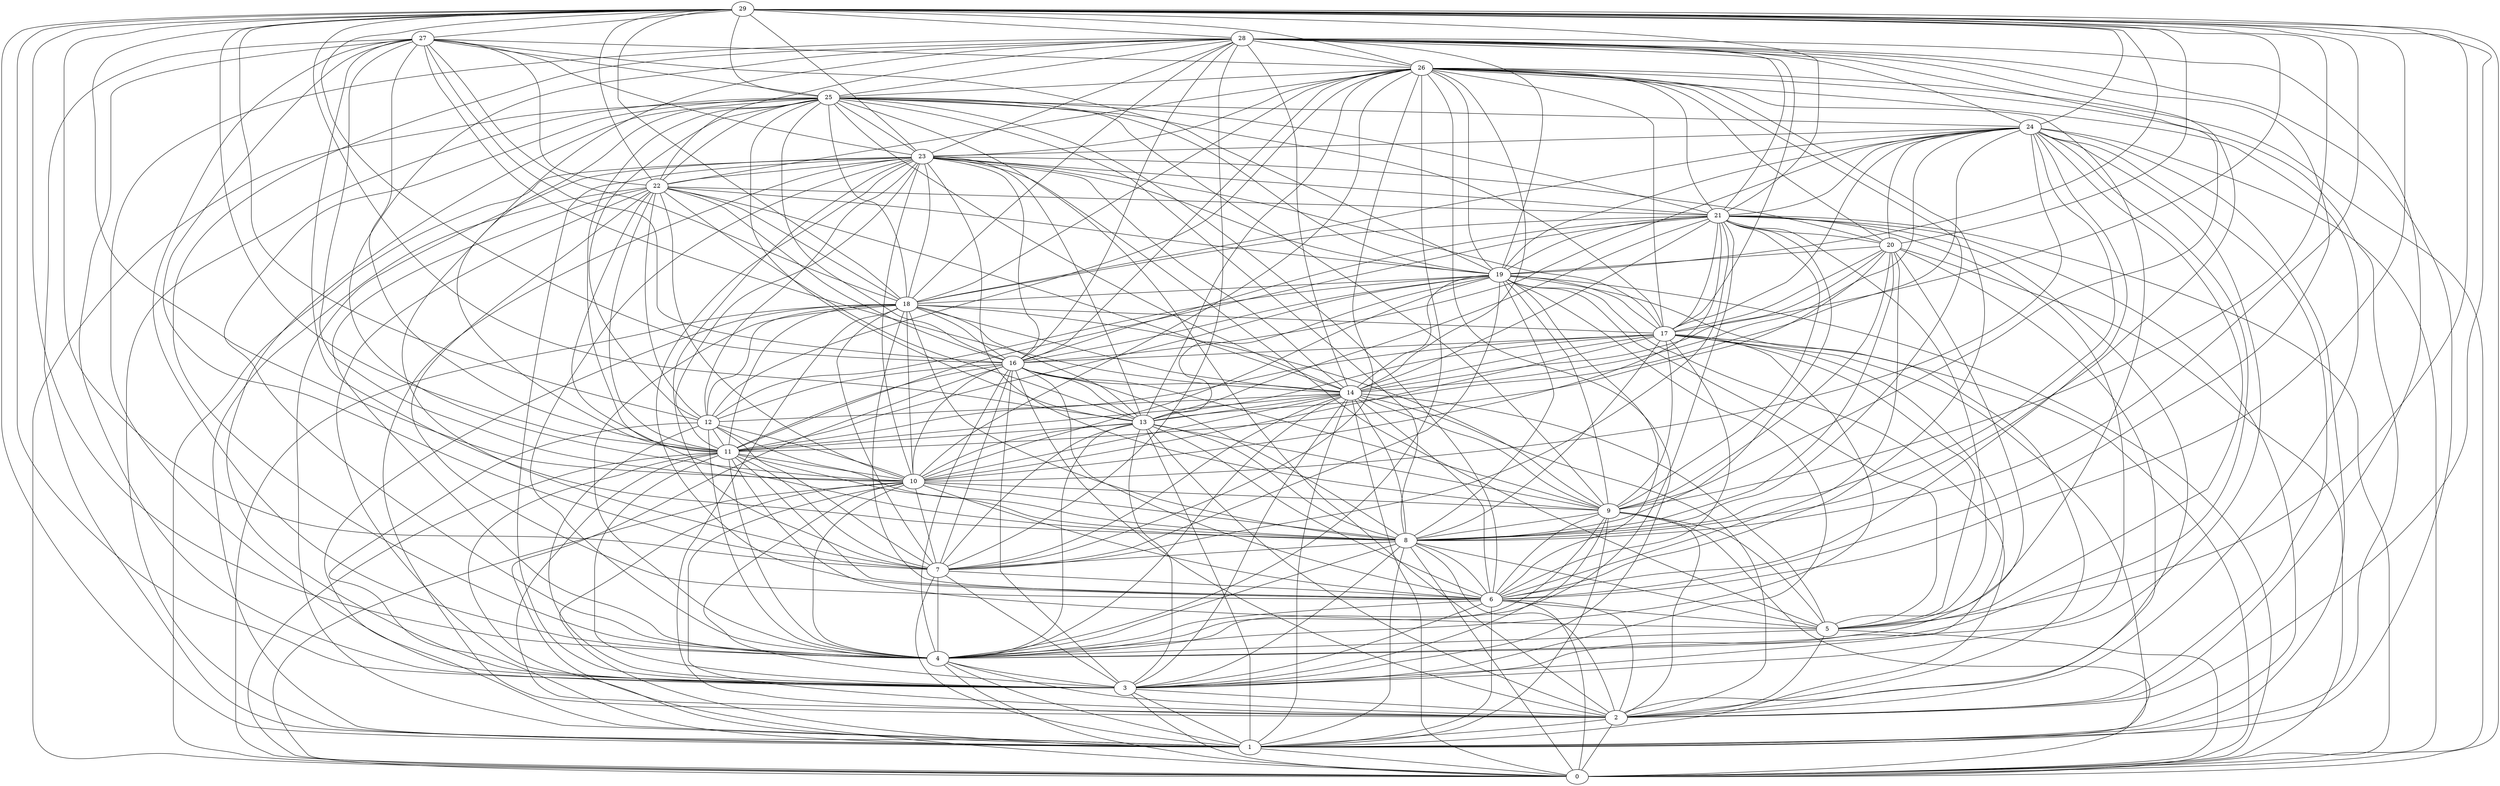 digraph "sensornet-topology" {
label = "";
rankdir="BT";"0"->"1" [arrowhead = "both"] 
"0"->"2" [arrowhead = "both"] 
"0"->"3" [arrowhead = "both"] 
"0"->"4" [arrowhead = "both"] 
"0"->"5" [arrowhead = "both"] 
"0"->"6" [arrowhead = "both"] 
"0"->"8" [arrowhead = "both"] 
"0"->"9" [arrowhead = "both"] 
"0"->"10" [arrowhead = "both"] 
"0"->"11" [arrowhead = "both"] 
"0"->"14" [arrowhead = "both"] 
"0"->"16" [arrowhead = "both"] 
"0"->"17" [arrowhead = "both"] 
"0"->"18" [arrowhead = "both"] 
"0"->"19" [arrowhead = "both"] 
"0"->"20" [arrowhead = "both"] 
"0"->"21" [arrowhead = "both"] 
"0"->"23" [arrowhead = "both"] 
"0"->"24" [arrowhead = "both"] 
"0"->"25" [arrowhead = "both"] 
"0"->"26" [arrowhead = "both"] 
"0"->"29" [arrowhead = "both"] 
"1"->"2" [arrowhead = "both"] 
"1"->"3" [arrowhead = "both"] 
"1"->"4" [arrowhead = "both"] 
"1"->"6" [arrowhead = "both"] 
"1"->"7" [arrowhead = "both"] 
"1"->"8" [arrowhead = "both"] 
"1"->"9" [arrowhead = "both"] 
"1"->"10" [arrowhead = "both"] 
"1"->"11" [arrowhead = "both"] 
"1"->"12" [arrowhead = "both"] 
"1"->"13" [arrowhead = "both"] 
"1"->"14" [arrowhead = "both"] 
"1"->"17" [arrowhead = "both"] 
"1"->"18" [arrowhead = "both"] 
"1"->"19" [arrowhead = "both"] 
"1"->"21" [arrowhead = "both"] 
"1"->"22" [arrowhead = "both"] 
"1"->"23" [arrowhead = "both"] 
"1"->"24" [arrowhead = "both"] 
"1"->"25" [arrowhead = "both"] 
"1"->"26" [arrowhead = "both"] 
"1"->"27" [arrowhead = "both"] 
"1"->"28" [arrowhead = "both"] 
"1"->"29" [arrowhead = "both"] 
"2"->"3" [arrowhead = "both"] 
"2"->"4" [arrowhead = "both"] 
"2"->"5" [arrowhead = "both"] 
"2"->"6" [arrowhead = "both"] 
"2"->"8" [arrowhead = "both"] 
"2"->"9" [arrowhead = "both"] 
"2"->"10" [arrowhead = "both"] 
"2"->"11" [arrowhead = "both"] 
"2"->"13" [arrowhead = "both"] 
"2"->"14" [arrowhead = "both"] 
"2"->"16" [arrowhead = "both"] 
"2"->"18" [arrowhead = "both"] 
"2"->"19" [arrowhead = "both"] 
"2"->"20" [arrowhead = "both"] 
"2"->"21" [arrowhead = "both"] 
"2"->"23" [arrowhead = "both"] 
"2"->"24" [arrowhead = "both"] 
"2"->"25" [arrowhead = "both"] 
"2"->"26" [arrowhead = "both"] 
"2"->"28" [arrowhead = "both"] 
"2"->"29" [arrowhead = "both"] 
"3"->"4" [arrowhead = "both"] 
"3"->"6" [arrowhead = "both"] 
"3"->"7" [arrowhead = "both"] 
"3"->"8" [arrowhead = "both"] 
"3"->"9" [arrowhead = "both"] 
"3"->"10" [arrowhead = "both"] 
"3"->"11" [arrowhead = "both"] 
"3"->"12" [arrowhead = "both"] 
"3"->"13" [arrowhead = "both"] 
"3"->"14" [arrowhead = "both"] 
"3"->"16" [arrowhead = "both"] 
"3"->"17" [arrowhead = "both"] 
"3"->"19" [arrowhead = "both"] 
"3"->"21" [arrowhead = "both"] 
"3"->"22" [arrowhead = "both"] 
"3"->"23" [arrowhead = "both"] 
"3"->"24" [arrowhead = "both"] 
"3"->"25" [arrowhead = "both"] 
"3"->"26" [arrowhead = "both"] 
"3"->"27" [arrowhead = "both"] 
"3"->"28" [arrowhead = "both"] 
"3"->"29" [arrowhead = "both"] 
"4"->"5" [arrowhead = "both"] 
"4"->"6" [arrowhead = "both"] 
"4"->"7" [arrowhead = "both"] 
"4"->"8" [arrowhead = "both"] 
"4"->"9" [arrowhead = "both"] 
"4"->"10" [arrowhead = "both"] 
"4"->"11" [arrowhead = "both"] 
"4"->"12" [arrowhead = "both"] 
"4"->"13" [arrowhead = "both"] 
"4"->"14" [arrowhead = "both"] 
"4"->"16" [arrowhead = "both"] 
"4"->"17" [arrowhead = "both"] 
"4"->"18" [arrowhead = "both"] 
"4"->"20" [arrowhead = "both"] 
"4"->"21" [arrowhead = "both"] 
"4"->"22" [arrowhead = "both"] 
"4"->"23" [arrowhead = "both"] 
"4"->"24" [arrowhead = "both"] 
"4"->"25" [arrowhead = "both"] 
"4"->"26" [arrowhead = "both"] 
"4"->"27" [arrowhead = "both"] 
"4"->"28" [arrowhead = "both"] 
"4"->"29" [arrowhead = "both"] 
"5"->"6" [arrowhead = "both"] 
"5"->"8" [arrowhead = "both"] 
"5"->"9" [arrowhead = "both"] 
"5"->"11" [arrowhead = "both"] 
"5"->"14" [arrowhead = "both"] 
"5"->"17" [arrowhead = "both"] 
"5"->"19" [arrowhead = "both"] 
"5"->"21" [arrowhead = "both"] 
"5"->"23" [arrowhead = "both"] 
"5"->"24" [arrowhead = "both"] 
"5"->"26" [arrowhead = "both"] 
"5"->"29" [arrowhead = "both"] 
"6"->"7" [arrowhead = "both"] 
"6"->"8" [arrowhead = "both"] 
"6"->"9" [arrowhead = "both"] 
"6"->"10" [arrowhead = "both"] 
"6"->"11" [arrowhead = "both"] 
"6"->"13" [arrowhead = "both"] 
"6"->"14" [arrowhead = "both"] 
"6"->"16" [arrowhead = "both"] 
"6"->"17" [arrowhead = "both"] 
"6"->"18" [arrowhead = "both"] 
"6"->"19" [arrowhead = "both"] 
"6"->"20" [arrowhead = "both"] 
"6"->"22" [arrowhead = "both"] 
"6"->"23" [arrowhead = "both"] 
"6"->"24" [arrowhead = "both"] 
"6"->"25" [arrowhead = "both"] 
"6"->"26" [arrowhead = "both"] 
"6"->"28" [arrowhead = "both"] 
"6"->"29" [arrowhead = "both"] 
"7"->"8" [arrowhead = "both"] 
"7"->"10" [arrowhead = "both"] 
"7"->"11" [arrowhead = "both"] 
"7"->"12" [arrowhead = "both"] 
"7"->"13" [arrowhead = "both"] 
"7"->"14" [arrowhead = "both"] 
"7"->"16" [arrowhead = "both"] 
"7"->"18" [arrowhead = "both"] 
"7"->"19" [arrowhead = "both"] 
"7"->"21" [arrowhead = "both"] 
"7"->"23" [arrowhead = "both"] 
"7"->"25" [arrowhead = "both"] 
"7"->"26" [arrowhead = "both"] 
"7"->"27" [arrowhead = "both"] 
"7"->"28" [arrowhead = "both"] 
"7"->"29" [arrowhead = "both"] 
"8"->"9" [arrowhead = "both"] 
"8"->"10" [arrowhead = "both"] 
"8"->"11" [arrowhead = "both"] 
"8"->"12" [arrowhead = "both"] 
"8"->"13" [arrowhead = "both"] 
"8"->"14" [arrowhead = "both"] 
"8"->"16" [arrowhead = "both"] 
"8"->"17" [arrowhead = "both"] 
"8"->"18" [arrowhead = "both"] 
"8"->"19" [arrowhead = "both"] 
"8"->"20" [arrowhead = "both"] 
"8"->"21" [arrowhead = "both"] 
"8"->"22" [arrowhead = "both"] 
"8"->"24" [arrowhead = "both"] 
"8"->"25" [arrowhead = "both"] 
"8"->"26" [arrowhead = "both"] 
"8"->"27" [arrowhead = "both"] 
"8"->"28" [arrowhead = "both"] 
"8"->"29" [arrowhead = "both"] 
"9"->"10" [arrowhead = "both"] 
"9"->"13" [arrowhead = "both"] 
"9"->"14" [arrowhead = "both"] 
"9"->"16" [arrowhead = "both"] 
"9"->"17" [arrowhead = "both"] 
"9"->"18" [arrowhead = "both"] 
"9"->"19" [arrowhead = "both"] 
"9"->"20" [arrowhead = "both"] 
"9"->"21" [arrowhead = "both"] 
"9"->"23" [arrowhead = "both"] 
"9"->"25" [arrowhead = "both"] 
"9"->"28" [arrowhead = "both"] 
"9"->"29" [arrowhead = "both"] 
"10"->"11" [arrowhead = "both"] 
"10"->"12" [arrowhead = "both"] 
"10"->"13" [arrowhead = "both"] 
"10"->"14" [arrowhead = "both"] 
"10"->"16" [arrowhead = "both"] 
"10"->"17" [arrowhead = "both"] 
"10"->"18" [arrowhead = "both"] 
"10"->"19" [arrowhead = "both"] 
"10"->"21" [arrowhead = "both"] 
"10"->"22" [arrowhead = "both"] 
"10"->"23" [arrowhead = "both"] 
"10"->"24" [arrowhead = "both"] 
"10"->"26" [arrowhead = "both"] 
"10"->"27" [arrowhead = "both"] 
"10"->"28" [arrowhead = "both"] 
"10"->"29" [arrowhead = "both"] 
"11"->"12" [arrowhead = "both"] 
"11"->"13" [arrowhead = "both"] 
"11"->"14" [arrowhead = "both"] 
"11"->"16" [arrowhead = "both"] 
"11"->"17" [arrowhead = "both"] 
"11"->"18" [arrowhead = "both"] 
"11"->"19" [arrowhead = "both"] 
"11"->"20" [arrowhead = "both"] 
"11"->"21" [arrowhead = "both"] 
"11"->"22" [arrowhead = "both"] 
"11"->"23" [arrowhead = "both"] 
"11"->"25" [arrowhead = "both"] 
"11"->"27" [arrowhead = "both"] 
"11"->"28" [arrowhead = "both"] 
"11"->"29" [arrowhead = "both"] 
"12"->"14" [arrowhead = "both"] 
"12"->"16" [arrowhead = "both"] 
"12"->"18" [arrowhead = "both"] 
"12"->"19" [arrowhead = "both"] 
"12"->"22" [arrowhead = "both"] 
"12"->"23" [arrowhead = "both"] 
"12"->"25" [arrowhead = "both"] 
"12"->"26" [arrowhead = "both"] 
"12"->"29" [arrowhead = "both"] 
"13"->"14" [arrowhead = "both"] 
"13"->"16" [arrowhead = "both"] 
"13"->"17" [arrowhead = "both"] 
"13"->"18" [arrowhead = "both"] 
"13"->"19" [arrowhead = "both"] 
"13"->"21" [arrowhead = "both"] 
"13"->"22" [arrowhead = "both"] 
"13"->"23" [arrowhead = "both"] 
"13"->"24" [arrowhead = "both"] 
"13"->"25" [arrowhead = "both"] 
"13"->"26" [arrowhead = "both"] 
"13"->"29" [arrowhead = "both"] 
"14"->"16" [arrowhead = "both"] 
"14"->"17" [arrowhead = "both"] 
"14"->"18" [arrowhead = "both"] 
"14"->"19" [arrowhead = "both"] 
"14"->"20" [arrowhead = "both"] 
"14"->"21" [arrowhead = "both"] 
"14"->"22" [arrowhead = "both"] 
"14"->"23" [arrowhead = "both"] 
"14"->"24" [arrowhead = "both"] 
"14"->"25" [arrowhead = "both"] 
"14"->"26" [arrowhead = "both"] 
"14"->"27" [arrowhead = "both"] 
"14"->"28" [arrowhead = "both"] 
"16"->"17" [arrowhead = "both"] 
"16"->"18" [arrowhead = "both"] 
"16"->"19" [arrowhead = "both"] 
"16"->"21" [arrowhead = "both"] 
"16"->"22" [arrowhead = "both"] 
"16"->"23" [arrowhead = "both"] 
"16"->"24" [arrowhead = "both"] 
"16"->"25" [arrowhead = "both"] 
"16"->"26" [arrowhead = "both"] 
"16"->"27" [arrowhead = "both"] 
"16"->"28" [arrowhead = "both"] 
"16"->"29" [arrowhead = "both"] 
"17"->"18" [arrowhead = "both"] 
"17"->"19" [arrowhead = "both"] 
"17"->"20" [arrowhead = "both"] 
"17"->"21" [arrowhead = "both"] 
"17"->"23" [arrowhead = "both"] 
"17"->"24" [arrowhead = "both"] 
"17"->"25" [arrowhead = "both"] 
"17"->"26" [arrowhead = "both"] 
"17"->"28" [arrowhead = "both"] 
"17"->"29" [arrowhead = "both"] 
"18"->"19" [arrowhead = "both"] 
"18"->"21" [arrowhead = "both"] 
"18"->"22" [arrowhead = "both"] 
"18"->"23" [arrowhead = "both"] 
"18"->"24" [arrowhead = "both"] 
"18"->"25" [arrowhead = "both"] 
"18"->"26" [arrowhead = "both"] 
"18"->"27" [arrowhead = "both"] 
"18"->"28" [arrowhead = "both"] 
"18"->"29" [arrowhead = "both"] 
"19"->"20" [arrowhead = "both"] 
"19"->"21" [arrowhead = "both"] 
"19"->"22" [arrowhead = "both"] 
"19"->"23" [arrowhead = "both"] 
"19"->"24" [arrowhead = "both"] 
"19"->"25" [arrowhead = "both"] 
"19"->"26" [arrowhead = "both"] 
"19"->"27" [arrowhead = "both"] 
"19"->"28" [arrowhead = "both"] 
"19"->"29" [arrowhead = "both"] 
"20"->"21" [arrowhead = "both"] 
"20"->"23" [arrowhead = "both"] 
"20"->"24" [arrowhead = "both"] 
"20"->"26" [arrowhead = "both"] 
"20"->"29" [arrowhead = "both"] 
"21"->"22" [arrowhead = "both"] 
"21"->"23" [arrowhead = "both"] 
"21"->"24" [arrowhead = "both"] 
"21"->"25" [arrowhead = "both"] 
"21"->"26" [arrowhead = "both"] 
"21"->"28" [arrowhead = "both"] 
"21"->"29" [arrowhead = "both"] 
"22"->"23" [arrowhead = "both"] 
"22"->"25" [arrowhead = "both"] 
"22"->"26" [arrowhead = "both"] 
"22"->"27" [arrowhead = "both"] 
"22"->"28" [arrowhead = "both"] 
"22"->"29" [arrowhead = "both"] 
"23"->"24" [arrowhead = "both"] 
"23"->"25" [arrowhead = "both"] 
"23"->"26" [arrowhead = "both"] 
"23"->"27" [arrowhead = "both"] 
"23"->"28" [arrowhead = "both"] 
"23"->"29" [arrowhead = "both"] 
"24"->"25" [arrowhead = "both"] 
"24"->"28" [arrowhead = "both"] 
"24"->"29" [arrowhead = "both"] 
"25"->"26" [arrowhead = "both"] 
"25"->"27" [arrowhead = "both"] 
"25"->"28" [arrowhead = "both"] 
"25"->"29" [arrowhead = "both"] 
"26"->"27" [arrowhead = "both"] 
"26"->"28" [arrowhead = "both"] 
"26"->"29" [arrowhead = "both"] 
"27"->"29" [arrowhead = "both"] 
"28"->"29" [arrowhead = "both"] 
}